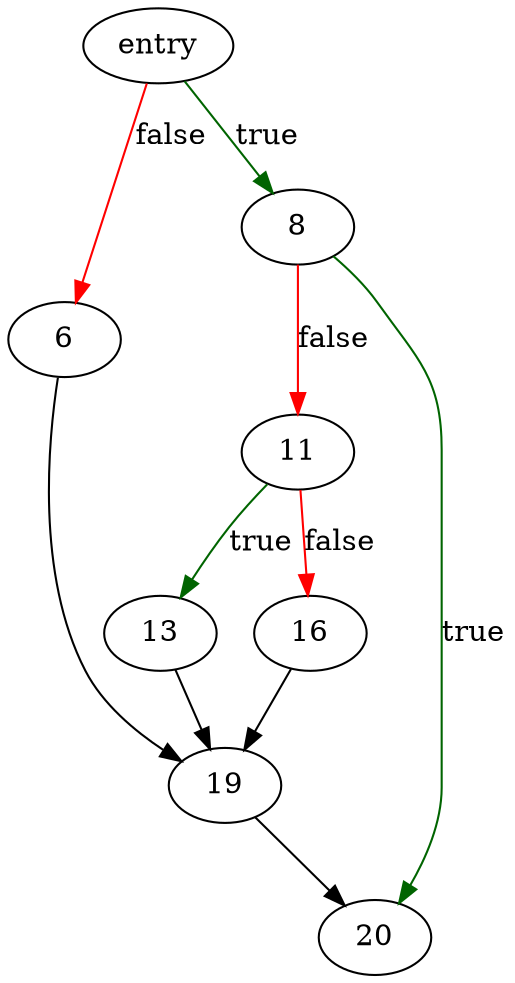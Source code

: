 digraph "verify_numeric" {
	// Node definitions.
	2 [label=entry];
	6;
	8;
	11;
	13;
	16;
	19;
	20;

	// Edge definitions.
	2 -> 6 [
		color=red
		label=false
	];
	2 -> 8 [
		color=darkgreen
		label=true
	];
	6 -> 19;
	8 -> 11 [
		color=red
		label=false
	];
	8 -> 20 [
		color=darkgreen
		label=true
	];
	11 -> 13 [
		color=darkgreen
		label=true
	];
	11 -> 16 [
		color=red
		label=false
	];
	13 -> 19;
	16 -> 19;
	19 -> 20;
}